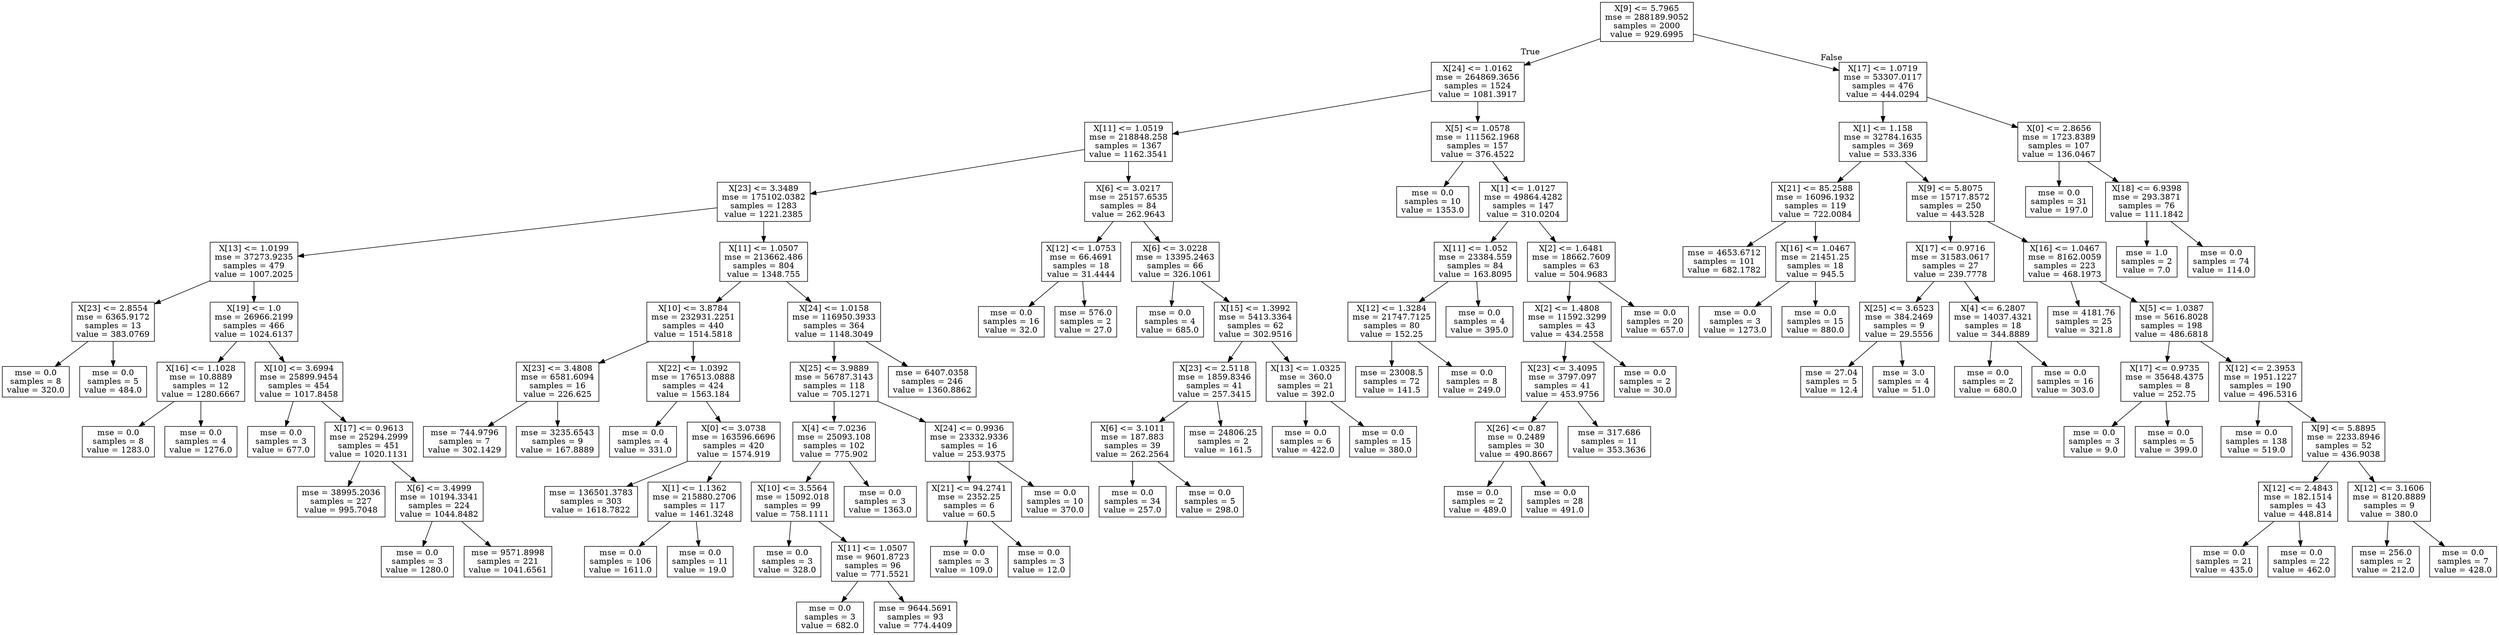 digraph Tree {
node [shape=box] ;
0 [label="X[9] <= 5.7965\nmse = 288189.9052\nsamples = 2000\nvalue = 929.6995"] ;
1 [label="X[24] <= 1.0162\nmse = 264869.3656\nsamples = 1524\nvalue = 1081.3917"] ;
0 -> 1 [labeldistance=2.5, labelangle=45, headlabel="True"] ;
2 [label="X[11] <= 1.0519\nmse = 218848.258\nsamples = 1367\nvalue = 1162.3541"] ;
1 -> 2 ;
3 [label="X[23] <= 3.3489\nmse = 175102.0382\nsamples = 1283\nvalue = 1221.2385"] ;
2 -> 3 ;
4 [label="X[13] <= 1.0199\nmse = 37273.9235\nsamples = 479\nvalue = 1007.2025"] ;
3 -> 4 ;
5 [label="X[23] <= 2.8554\nmse = 6365.9172\nsamples = 13\nvalue = 383.0769"] ;
4 -> 5 ;
6 [label="mse = 0.0\nsamples = 8\nvalue = 320.0"] ;
5 -> 6 ;
7 [label="mse = 0.0\nsamples = 5\nvalue = 484.0"] ;
5 -> 7 ;
8 [label="X[19] <= 1.0\nmse = 26966.2199\nsamples = 466\nvalue = 1024.6137"] ;
4 -> 8 ;
9 [label="X[16] <= 1.1028\nmse = 10.8889\nsamples = 12\nvalue = 1280.6667"] ;
8 -> 9 ;
10 [label="mse = 0.0\nsamples = 8\nvalue = 1283.0"] ;
9 -> 10 ;
11 [label="mse = 0.0\nsamples = 4\nvalue = 1276.0"] ;
9 -> 11 ;
12 [label="X[10] <= 3.6994\nmse = 25899.9454\nsamples = 454\nvalue = 1017.8458"] ;
8 -> 12 ;
13 [label="mse = 0.0\nsamples = 3\nvalue = 677.0"] ;
12 -> 13 ;
14 [label="X[17] <= 0.9613\nmse = 25294.2999\nsamples = 451\nvalue = 1020.1131"] ;
12 -> 14 ;
15 [label="mse = 38995.2036\nsamples = 227\nvalue = 995.7048"] ;
14 -> 15 ;
16 [label="X[6] <= 3.4999\nmse = 10194.3341\nsamples = 224\nvalue = 1044.8482"] ;
14 -> 16 ;
17 [label="mse = 0.0\nsamples = 3\nvalue = 1280.0"] ;
16 -> 17 ;
18 [label="mse = 9571.8998\nsamples = 221\nvalue = 1041.6561"] ;
16 -> 18 ;
19 [label="X[11] <= 1.0507\nmse = 213662.486\nsamples = 804\nvalue = 1348.755"] ;
3 -> 19 ;
20 [label="X[10] <= 3.8784\nmse = 232931.2251\nsamples = 440\nvalue = 1514.5818"] ;
19 -> 20 ;
21 [label="X[23] <= 3.4808\nmse = 6581.6094\nsamples = 16\nvalue = 226.625"] ;
20 -> 21 ;
22 [label="mse = 744.9796\nsamples = 7\nvalue = 302.1429"] ;
21 -> 22 ;
23 [label="mse = 3235.6543\nsamples = 9\nvalue = 167.8889"] ;
21 -> 23 ;
24 [label="X[22] <= 1.0392\nmse = 176513.0888\nsamples = 424\nvalue = 1563.184"] ;
20 -> 24 ;
25 [label="mse = 0.0\nsamples = 4\nvalue = 331.0"] ;
24 -> 25 ;
26 [label="X[0] <= 3.0738\nmse = 163596.6696\nsamples = 420\nvalue = 1574.919"] ;
24 -> 26 ;
27 [label="mse = 136501.3783\nsamples = 303\nvalue = 1618.7822"] ;
26 -> 27 ;
28 [label="X[1] <= 1.1362\nmse = 215880.2706\nsamples = 117\nvalue = 1461.3248"] ;
26 -> 28 ;
29 [label="mse = 0.0\nsamples = 106\nvalue = 1611.0"] ;
28 -> 29 ;
30 [label="mse = 0.0\nsamples = 11\nvalue = 19.0"] ;
28 -> 30 ;
31 [label="X[24] <= 1.0158\nmse = 116950.3933\nsamples = 364\nvalue = 1148.3049"] ;
19 -> 31 ;
32 [label="X[25] <= 3.9889\nmse = 56787.3143\nsamples = 118\nvalue = 705.1271"] ;
31 -> 32 ;
33 [label="X[4] <= 7.0236\nmse = 25093.108\nsamples = 102\nvalue = 775.902"] ;
32 -> 33 ;
34 [label="X[10] <= 3.5564\nmse = 15092.018\nsamples = 99\nvalue = 758.1111"] ;
33 -> 34 ;
35 [label="mse = 0.0\nsamples = 3\nvalue = 328.0"] ;
34 -> 35 ;
36 [label="X[11] <= 1.0507\nmse = 9601.8723\nsamples = 96\nvalue = 771.5521"] ;
34 -> 36 ;
37 [label="mse = 0.0\nsamples = 3\nvalue = 682.0"] ;
36 -> 37 ;
38 [label="mse = 9644.5691\nsamples = 93\nvalue = 774.4409"] ;
36 -> 38 ;
39 [label="mse = 0.0\nsamples = 3\nvalue = 1363.0"] ;
33 -> 39 ;
40 [label="X[24] <= 0.9936\nmse = 23332.9336\nsamples = 16\nvalue = 253.9375"] ;
32 -> 40 ;
41 [label="X[21] <= 94.2741\nmse = 2352.25\nsamples = 6\nvalue = 60.5"] ;
40 -> 41 ;
42 [label="mse = 0.0\nsamples = 3\nvalue = 109.0"] ;
41 -> 42 ;
43 [label="mse = 0.0\nsamples = 3\nvalue = 12.0"] ;
41 -> 43 ;
44 [label="mse = 0.0\nsamples = 10\nvalue = 370.0"] ;
40 -> 44 ;
45 [label="mse = 6407.0358\nsamples = 246\nvalue = 1360.8862"] ;
31 -> 45 ;
46 [label="X[6] <= 3.0217\nmse = 25157.6535\nsamples = 84\nvalue = 262.9643"] ;
2 -> 46 ;
47 [label="X[12] <= 1.0753\nmse = 66.4691\nsamples = 18\nvalue = 31.4444"] ;
46 -> 47 ;
48 [label="mse = 0.0\nsamples = 16\nvalue = 32.0"] ;
47 -> 48 ;
49 [label="mse = 576.0\nsamples = 2\nvalue = 27.0"] ;
47 -> 49 ;
50 [label="X[6] <= 3.0228\nmse = 13395.2463\nsamples = 66\nvalue = 326.1061"] ;
46 -> 50 ;
51 [label="mse = 0.0\nsamples = 4\nvalue = 685.0"] ;
50 -> 51 ;
52 [label="X[15] <= 1.3992\nmse = 5413.3364\nsamples = 62\nvalue = 302.9516"] ;
50 -> 52 ;
53 [label="X[23] <= 2.5118\nmse = 1859.8346\nsamples = 41\nvalue = 257.3415"] ;
52 -> 53 ;
54 [label="X[6] <= 3.1011\nmse = 187.883\nsamples = 39\nvalue = 262.2564"] ;
53 -> 54 ;
55 [label="mse = 0.0\nsamples = 34\nvalue = 257.0"] ;
54 -> 55 ;
56 [label="mse = 0.0\nsamples = 5\nvalue = 298.0"] ;
54 -> 56 ;
57 [label="mse = 24806.25\nsamples = 2\nvalue = 161.5"] ;
53 -> 57 ;
58 [label="X[13] <= 1.0325\nmse = 360.0\nsamples = 21\nvalue = 392.0"] ;
52 -> 58 ;
59 [label="mse = 0.0\nsamples = 6\nvalue = 422.0"] ;
58 -> 59 ;
60 [label="mse = 0.0\nsamples = 15\nvalue = 380.0"] ;
58 -> 60 ;
61 [label="X[5] <= 1.0578\nmse = 111562.1968\nsamples = 157\nvalue = 376.4522"] ;
1 -> 61 ;
62 [label="mse = 0.0\nsamples = 10\nvalue = 1353.0"] ;
61 -> 62 ;
63 [label="X[1] <= 1.0127\nmse = 49864.4282\nsamples = 147\nvalue = 310.0204"] ;
61 -> 63 ;
64 [label="X[11] <= 1.052\nmse = 23384.559\nsamples = 84\nvalue = 163.8095"] ;
63 -> 64 ;
65 [label="X[12] <= 1.3284\nmse = 21747.7125\nsamples = 80\nvalue = 152.25"] ;
64 -> 65 ;
66 [label="mse = 23008.5\nsamples = 72\nvalue = 141.5"] ;
65 -> 66 ;
67 [label="mse = 0.0\nsamples = 8\nvalue = 249.0"] ;
65 -> 67 ;
68 [label="mse = 0.0\nsamples = 4\nvalue = 395.0"] ;
64 -> 68 ;
69 [label="X[2] <= 1.6481\nmse = 18662.7609\nsamples = 63\nvalue = 504.9683"] ;
63 -> 69 ;
70 [label="X[2] <= 1.4808\nmse = 11592.3299\nsamples = 43\nvalue = 434.2558"] ;
69 -> 70 ;
71 [label="X[23] <= 3.4095\nmse = 3797.097\nsamples = 41\nvalue = 453.9756"] ;
70 -> 71 ;
72 [label="X[26] <= 0.87\nmse = 0.2489\nsamples = 30\nvalue = 490.8667"] ;
71 -> 72 ;
73 [label="mse = 0.0\nsamples = 2\nvalue = 489.0"] ;
72 -> 73 ;
74 [label="mse = 0.0\nsamples = 28\nvalue = 491.0"] ;
72 -> 74 ;
75 [label="mse = 317.686\nsamples = 11\nvalue = 353.3636"] ;
71 -> 75 ;
76 [label="mse = 0.0\nsamples = 2\nvalue = 30.0"] ;
70 -> 76 ;
77 [label="mse = 0.0\nsamples = 20\nvalue = 657.0"] ;
69 -> 77 ;
78 [label="X[17] <= 1.0719\nmse = 53307.0117\nsamples = 476\nvalue = 444.0294"] ;
0 -> 78 [labeldistance=2.5, labelangle=-45, headlabel="False"] ;
79 [label="X[1] <= 1.158\nmse = 32784.1635\nsamples = 369\nvalue = 533.336"] ;
78 -> 79 ;
80 [label="X[21] <= 85.2588\nmse = 16096.1932\nsamples = 119\nvalue = 722.0084"] ;
79 -> 80 ;
81 [label="mse = 4653.6712\nsamples = 101\nvalue = 682.1782"] ;
80 -> 81 ;
82 [label="X[16] <= 1.0467\nmse = 21451.25\nsamples = 18\nvalue = 945.5"] ;
80 -> 82 ;
83 [label="mse = 0.0\nsamples = 3\nvalue = 1273.0"] ;
82 -> 83 ;
84 [label="mse = 0.0\nsamples = 15\nvalue = 880.0"] ;
82 -> 84 ;
85 [label="X[9] <= 5.8075\nmse = 15717.8572\nsamples = 250\nvalue = 443.528"] ;
79 -> 85 ;
86 [label="X[17] <= 0.9716\nmse = 31583.0617\nsamples = 27\nvalue = 239.7778"] ;
85 -> 86 ;
87 [label="X[25] <= 3.6523\nmse = 384.2469\nsamples = 9\nvalue = 29.5556"] ;
86 -> 87 ;
88 [label="mse = 27.04\nsamples = 5\nvalue = 12.4"] ;
87 -> 88 ;
89 [label="mse = 3.0\nsamples = 4\nvalue = 51.0"] ;
87 -> 89 ;
90 [label="X[4] <= 6.2807\nmse = 14037.4321\nsamples = 18\nvalue = 344.8889"] ;
86 -> 90 ;
91 [label="mse = 0.0\nsamples = 2\nvalue = 680.0"] ;
90 -> 91 ;
92 [label="mse = 0.0\nsamples = 16\nvalue = 303.0"] ;
90 -> 92 ;
93 [label="X[16] <= 1.0467\nmse = 8162.0059\nsamples = 223\nvalue = 468.1973"] ;
85 -> 93 ;
94 [label="mse = 4181.76\nsamples = 25\nvalue = 321.8"] ;
93 -> 94 ;
95 [label="X[5] <= 1.0387\nmse = 5616.8028\nsamples = 198\nvalue = 486.6818"] ;
93 -> 95 ;
96 [label="X[17] <= 0.9735\nmse = 35648.4375\nsamples = 8\nvalue = 252.75"] ;
95 -> 96 ;
97 [label="mse = 0.0\nsamples = 3\nvalue = 9.0"] ;
96 -> 97 ;
98 [label="mse = 0.0\nsamples = 5\nvalue = 399.0"] ;
96 -> 98 ;
99 [label="X[12] <= 2.3953\nmse = 1951.1227\nsamples = 190\nvalue = 496.5316"] ;
95 -> 99 ;
100 [label="mse = 0.0\nsamples = 138\nvalue = 519.0"] ;
99 -> 100 ;
101 [label="X[9] <= 5.8895\nmse = 2233.8946\nsamples = 52\nvalue = 436.9038"] ;
99 -> 101 ;
102 [label="X[12] <= 2.4843\nmse = 182.1514\nsamples = 43\nvalue = 448.814"] ;
101 -> 102 ;
103 [label="mse = 0.0\nsamples = 21\nvalue = 435.0"] ;
102 -> 103 ;
104 [label="mse = 0.0\nsamples = 22\nvalue = 462.0"] ;
102 -> 104 ;
105 [label="X[12] <= 3.1606\nmse = 8120.8889\nsamples = 9\nvalue = 380.0"] ;
101 -> 105 ;
106 [label="mse = 256.0\nsamples = 2\nvalue = 212.0"] ;
105 -> 106 ;
107 [label="mse = 0.0\nsamples = 7\nvalue = 428.0"] ;
105 -> 107 ;
108 [label="X[0] <= 2.8656\nmse = 1723.8389\nsamples = 107\nvalue = 136.0467"] ;
78 -> 108 ;
109 [label="mse = 0.0\nsamples = 31\nvalue = 197.0"] ;
108 -> 109 ;
110 [label="X[18] <= 6.9398\nmse = 293.3871\nsamples = 76\nvalue = 111.1842"] ;
108 -> 110 ;
111 [label="mse = 1.0\nsamples = 2\nvalue = 7.0"] ;
110 -> 111 ;
112 [label="mse = 0.0\nsamples = 74\nvalue = 114.0"] ;
110 -> 112 ;
}